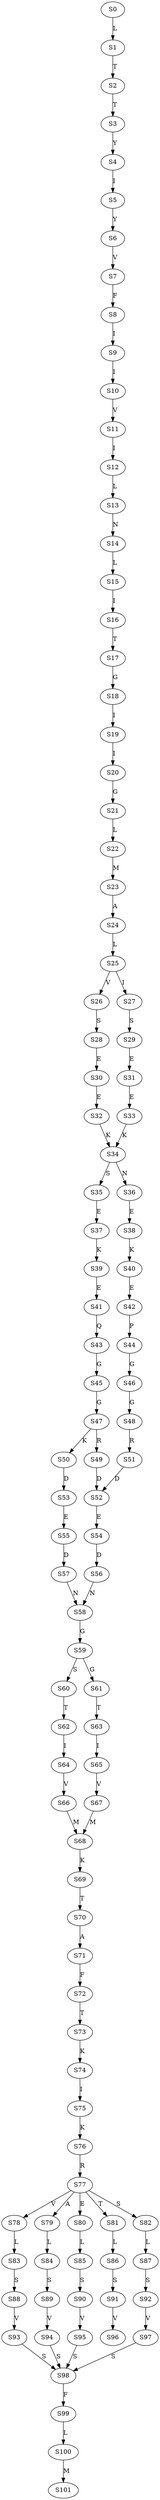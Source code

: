 strict digraph  {
	S0 -> S1 [ label = L ];
	S1 -> S2 [ label = T ];
	S2 -> S3 [ label = T ];
	S3 -> S4 [ label = Y ];
	S4 -> S5 [ label = I ];
	S5 -> S6 [ label = Y ];
	S6 -> S7 [ label = V ];
	S7 -> S8 [ label = F ];
	S8 -> S9 [ label = I ];
	S9 -> S10 [ label = I ];
	S10 -> S11 [ label = V ];
	S11 -> S12 [ label = I ];
	S12 -> S13 [ label = L ];
	S13 -> S14 [ label = N ];
	S14 -> S15 [ label = L ];
	S15 -> S16 [ label = I ];
	S16 -> S17 [ label = T ];
	S17 -> S18 [ label = G ];
	S18 -> S19 [ label = I ];
	S19 -> S20 [ label = I ];
	S20 -> S21 [ label = G ];
	S21 -> S22 [ label = L ];
	S22 -> S23 [ label = M ];
	S23 -> S24 [ label = A ];
	S24 -> S25 [ label = L ];
	S25 -> S26 [ label = V ];
	S25 -> S27 [ label = I ];
	S26 -> S28 [ label = S ];
	S27 -> S29 [ label = S ];
	S28 -> S30 [ label = E ];
	S29 -> S31 [ label = E ];
	S30 -> S32 [ label = E ];
	S31 -> S33 [ label = E ];
	S32 -> S34 [ label = K ];
	S33 -> S34 [ label = K ];
	S34 -> S35 [ label = S ];
	S34 -> S36 [ label = N ];
	S35 -> S37 [ label = E ];
	S36 -> S38 [ label = E ];
	S37 -> S39 [ label = K ];
	S38 -> S40 [ label = K ];
	S39 -> S41 [ label = E ];
	S40 -> S42 [ label = E ];
	S41 -> S43 [ label = Q ];
	S42 -> S44 [ label = P ];
	S43 -> S45 [ label = G ];
	S44 -> S46 [ label = G ];
	S45 -> S47 [ label = G ];
	S46 -> S48 [ label = G ];
	S47 -> S49 [ label = R ];
	S47 -> S50 [ label = K ];
	S48 -> S51 [ label = R ];
	S49 -> S52 [ label = D ];
	S50 -> S53 [ label = D ];
	S51 -> S52 [ label = D ];
	S52 -> S54 [ label = E ];
	S53 -> S55 [ label = E ];
	S54 -> S56 [ label = D ];
	S55 -> S57 [ label = D ];
	S56 -> S58 [ label = N ];
	S57 -> S58 [ label = N ];
	S58 -> S59 [ label = G ];
	S59 -> S60 [ label = S ];
	S59 -> S61 [ label = G ];
	S60 -> S62 [ label = T ];
	S61 -> S63 [ label = T ];
	S62 -> S64 [ label = I ];
	S63 -> S65 [ label = I ];
	S64 -> S66 [ label = V ];
	S65 -> S67 [ label = V ];
	S66 -> S68 [ label = M ];
	S67 -> S68 [ label = M ];
	S68 -> S69 [ label = K ];
	S69 -> S70 [ label = T ];
	S70 -> S71 [ label = A ];
	S71 -> S72 [ label = F ];
	S72 -> S73 [ label = T ];
	S73 -> S74 [ label = K ];
	S74 -> S75 [ label = I ];
	S75 -> S76 [ label = K ];
	S76 -> S77 [ label = R ];
	S77 -> S78 [ label = V ];
	S77 -> S79 [ label = A ];
	S77 -> S80 [ label = E ];
	S77 -> S81 [ label = T ];
	S77 -> S82 [ label = S ];
	S78 -> S83 [ label = L ];
	S79 -> S84 [ label = L ];
	S80 -> S85 [ label = L ];
	S81 -> S86 [ label = L ];
	S82 -> S87 [ label = L ];
	S83 -> S88 [ label = S ];
	S84 -> S89 [ label = S ];
	S85 -> S90 [ label = S ];
	S86 -> S91 [ label = S ];
	S87 -> S92 [ label = S ];
	S88 -> S93 [ label = V ];
	S89 -> S94 [ label = V ];
	S90 -> S95 [ label = V ];
	S91 -> S96 [ label = V ];
	S92 -> S97 [ label = V ];
	S93 -> S98 [ label = S ];
	S94 -> S98 [ label = S ];
	S95 -> S98 [ label = S ];
	S97 -> S98 [ label = S ];
	S98 -> S99 [ label = F ];
	S99 -> S100 [ label = L ];
	S100 -> S101 [ label = M ];
}
